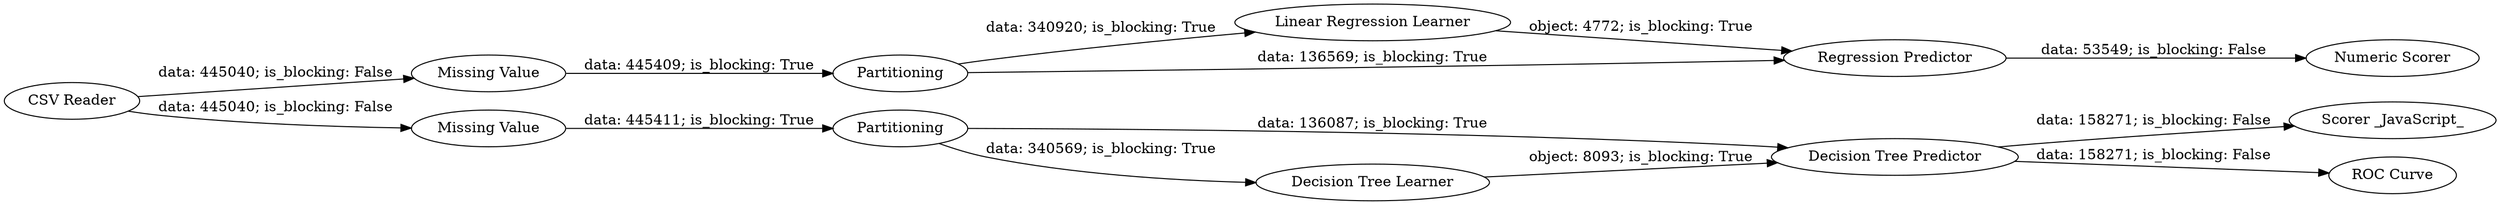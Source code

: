 digraph {
	"-78829729285007108_14" [label="Linear Regression Learner"]
	"-78829729285007108_16" [label="Numeric Scorer"]
	"-78829729285007108_23" [label="Scorer _JavaScript_"]
	"-78829729285007108_21" [label="Decision Tree Predictor"]
	"-78829729285007108_13" [label=Partitioning]
	"-78829729285007108_41" [label=Partitioning]
	"-78829729285007108_15" [label="Regression Predictor"]
	"-78829729285007108_11" [label="Missing Value"]
	"-78829729285007108_20" [label="Decision Tree Learner"]
	"-78829729285007108_39" [label="CSV Reader"]
	"-78829729285007108_40" [label="Missing Value"]
	"-78829729285007108_24" [label="ROC Curve"]
	"-78829729285007108_21" -> "-78829729285007108_24" [label="data: 158271; is_blocking: False"]
	"-78829729285007108_39" -> "-78829729285007108_40" [label="data: 445040; is_blocking: False"]
	"-78829729285007108_41" -> "-78829729285007108_20" [label="data: 340569; is_blocking: True"]
	"-78829729285007108_11" -> "-78829729285007108_13" [label="data: 445409; is_blocking: True"]
	"-78829729285007108_39" -> "-78829729285007108_11" [label="data: 445040; is_blocking: False"]
	"-78829729285007108_13" -> "-78829729285007108_14" [label="data: 340920; is_blocking: True"]
	"-78829729285007108_21" -> "-78829729285007108_23" [label="data: 158271; is_blocking: False"]
	"-78829729285007108_40" -> "-78829729285007108_41" [label="data: 445411; is_blocking: True"]
	"-78829729285007108_13" -> "-78829729285007108_15" [label="data: 136569; is_blocking: True"]
	"-78829729285007108_41" -> "-78829729285007108_21" [label="data: 136087; is_blocking: True"]
	"-78829729285007108_20" -> "-78829729285007108_21" [label="object: 8093; is_blocking: True"]
	"-78829729285007108_15" -> "-78829729285007108_16" [label="data: 53549; is_blocking: False"]
	"-78829729285007108_14" -> "-78829729285007108_15" [label="object: 4772; is_blocking: True"]
	rankdir=LR
}
